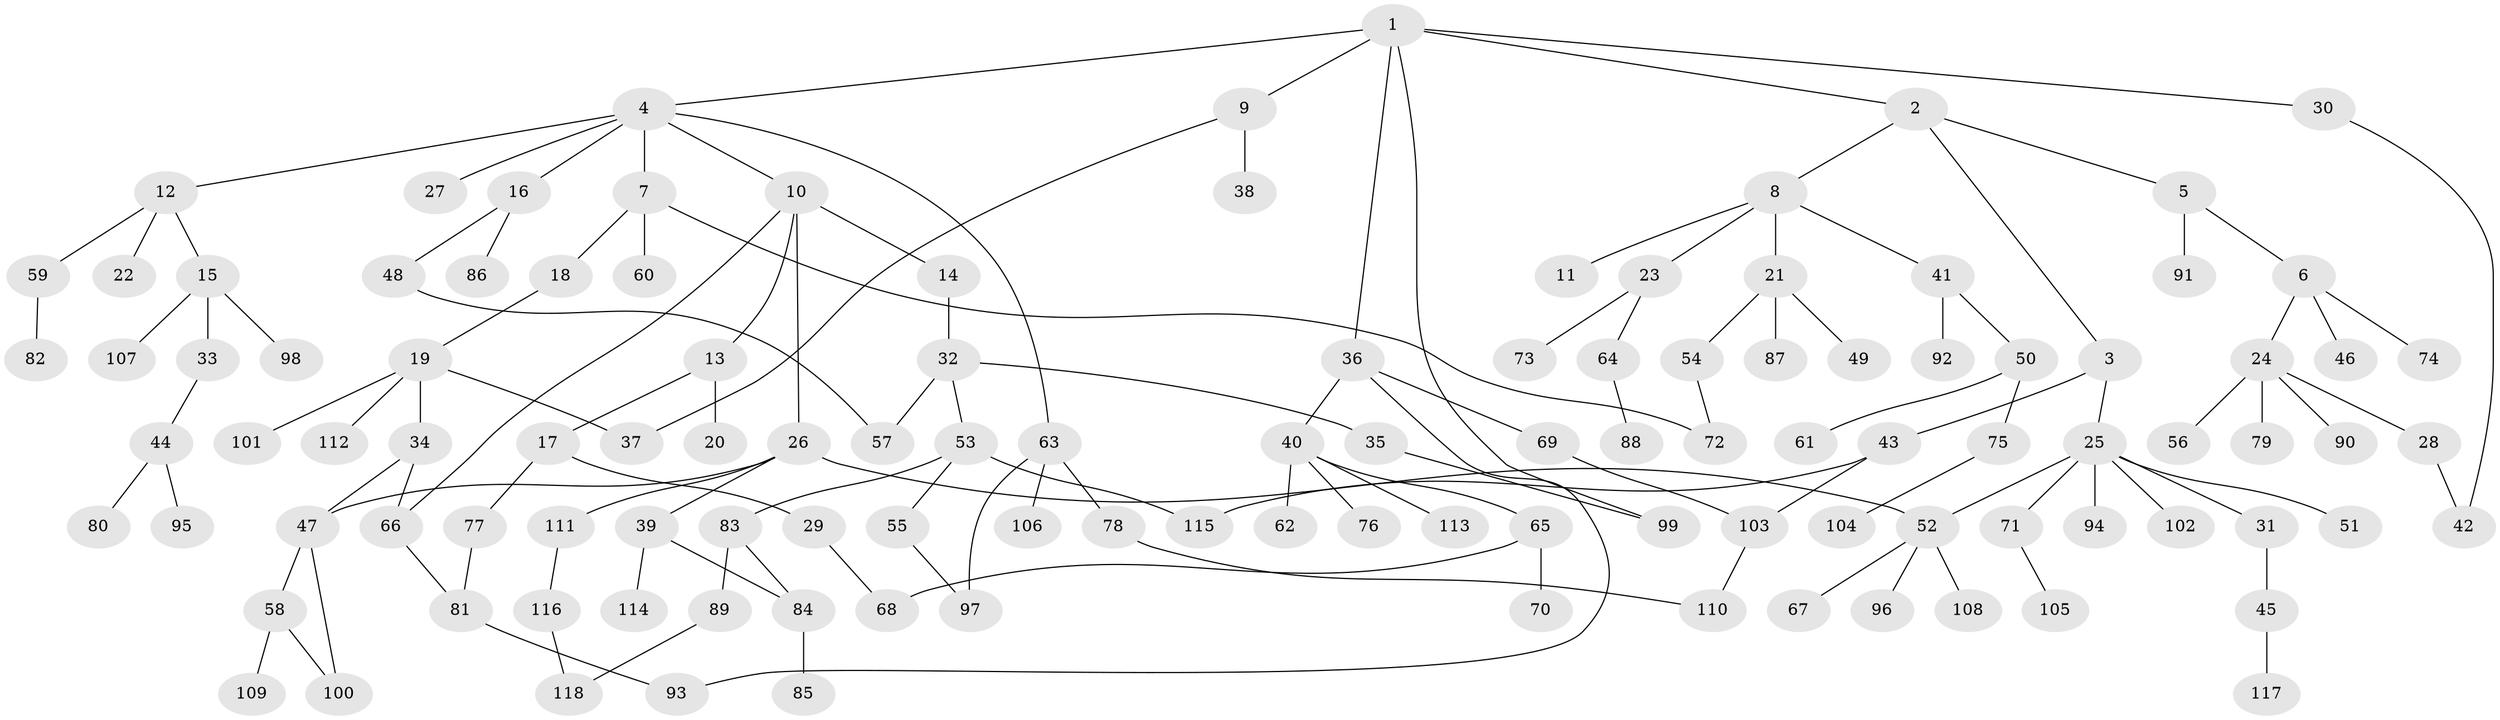 // coarse degree distribution, {6: 0.056338028169014086, 4: 0.15492957746478872, 3: 0.14084507042253522, 2: 0.36619718309859156, 5: 0.014084507042253521, 1: 0.2676056338028169}
// Generated by graph-tools (version 1.1) at 2025/36/03/04/25 23:36:06]
// undirected, 118 vertices, 135 edges
graph export_dot {
  node [color=gray90,style=filled];
  1;
  2;
  3;
  4;
  5;
  6;
  7;
  8;
  9;
  10;
  11;
  12;
  13;
  14;
  15;
  16;
  17;
  18;
  19;
  20;
  21;
  22;
  23;
  24;
  25;
  26;
  27;
  28;
  29;
  30;
  31;
  32;
  33;
  34;
  35;
  36;
  37;
  38;
  39;
  40;
  41;
  42;
  43;
  44;
  45;
  46;
  47;
  48;
  49;
  50;
  51;
  52;
  53;
  54;
  55;
  56;
  57;
  58;
  59;
  60;
  61;
  62;
  63;
  64;
  65;
  66;
  67;
  68;
  69;
  70;
  71;
  72;
  73;
  74;
  75;
  76;
  77;
  78;
  79;
  80;
  81;
  82;
  83;
  84;
  85;
  86;
  87;
  88;
  89;
  90;
  91;
  92;
  93;
  94;
  95;
  96;
  97;
  98;
  99;
  100;
  101;
  102;
  103;
  104;
  105;
  106;
  107;
  108;
  109;
  110;
  111;
  112;
  113;
  114;
  115;
  116;
  117;
  118;
  1 -- 2;
  1 -- 4;
  1 -- 9;
  1 -- 30;
  1 -- 36;
  1 -- 99;
  2 -- 3;
  2 -- 5;
  2 -- 8;
  3 -- 25;
  3 -- 43;
  4 -- 7;
  4 -- 10;
  4 -- 12;
  4 -- 16;
  4 -- 27;
  4 -- 63;
  5 -- 6;
  5 -- 91;
  6 -- 24;
  6 -- 46;
  6 -- 74;
  7 -- 18;
  7 -- 60;
  7 -- 72;
  8 -- 11;
  8 -- 21;
  8 -- 23;
  8 -- 41;
  9 -- 38;
  9 -- 37;
  10 -- 13;
  10 -- 14;
  10 -- 26;
  10 -- 66;
  12 -- 15;
  12 -- 22;
  12 -- 59;
  13 -- 17;
  13 -- 20;
  14 -- 32;
  15 -- 33;
  15 -- 98;
  15 -- 107;
  16 -- 48;
  16 -- 86;
  17 -- 29;
  17 -- 77;
  18 -- 19;
  19 -- 34;
  19 -- 37;
  19 -- 101;
  19 -- 112;
  21 -- 49;
  21 -- 54;
  21 -- 87;
  23 -- 64;
  23 -- 73;
  24 -- 28;
  24 -- 56;
  24 -- 79;
  24 -- 90;
  25 -- 31;
  25 -- 51;
  25 -- 52;
  25 -- 71;
  25 -- 94;
  25 -- 102;
  26 -- 39;
  26 -- 111;
  26 -- 52;
  26 -- 47;
  28 -- 42;
  29 -- 68;
  30 -- 42;
  31 -- 45;
  32 -- 35;
  32 -- 53;
  32 -- 57;
  33 -- 44;
  34 -- 47;
  34 -- 66;
  35 -- 99;
  36 -- 40;
  36 -- 69;
  36 -- 93;
  39 -- 114;
  39 -- 84;
  40 -- 62;
  40 -- 65;
  40 -- 76;
  40 -- 113;
  41 -- 50;
  41 -- 92;
  43 -- 103;
  43 -- 115;
  44 -- 80;
  44 -- 95;
  45 -- 117;
  47 -- 58;
  47 -- 100;
  48 -- 57;
  50 -- 61;
  50 -- 75;
  52 -- 67;
  52 -- 96;
  52 -- 108;
  53 -- 55;
  53 -- 83;
  53 -- 115;
  54 -- 72;
  55 -- 97;
  58 -- 109;
  58 -- 100;
  59 -- 82;
  63 -- 78;
  63 -- 97;
  63 -- 106;
  64 -- 88;
  65 -- 70;
  65 -- 68;
  66 -- 81;
  69 -- 103;
  71 -- 105;
  75 -- 104;
  77 -- 81;
  78 -- 110;
  81 -- 93;
  83 -- 84;
  83 -- 89;
  84 -- 85;
  89 -- 118;
  103 -- 110;
  111 -- 116;
  116 -- 118;
}
